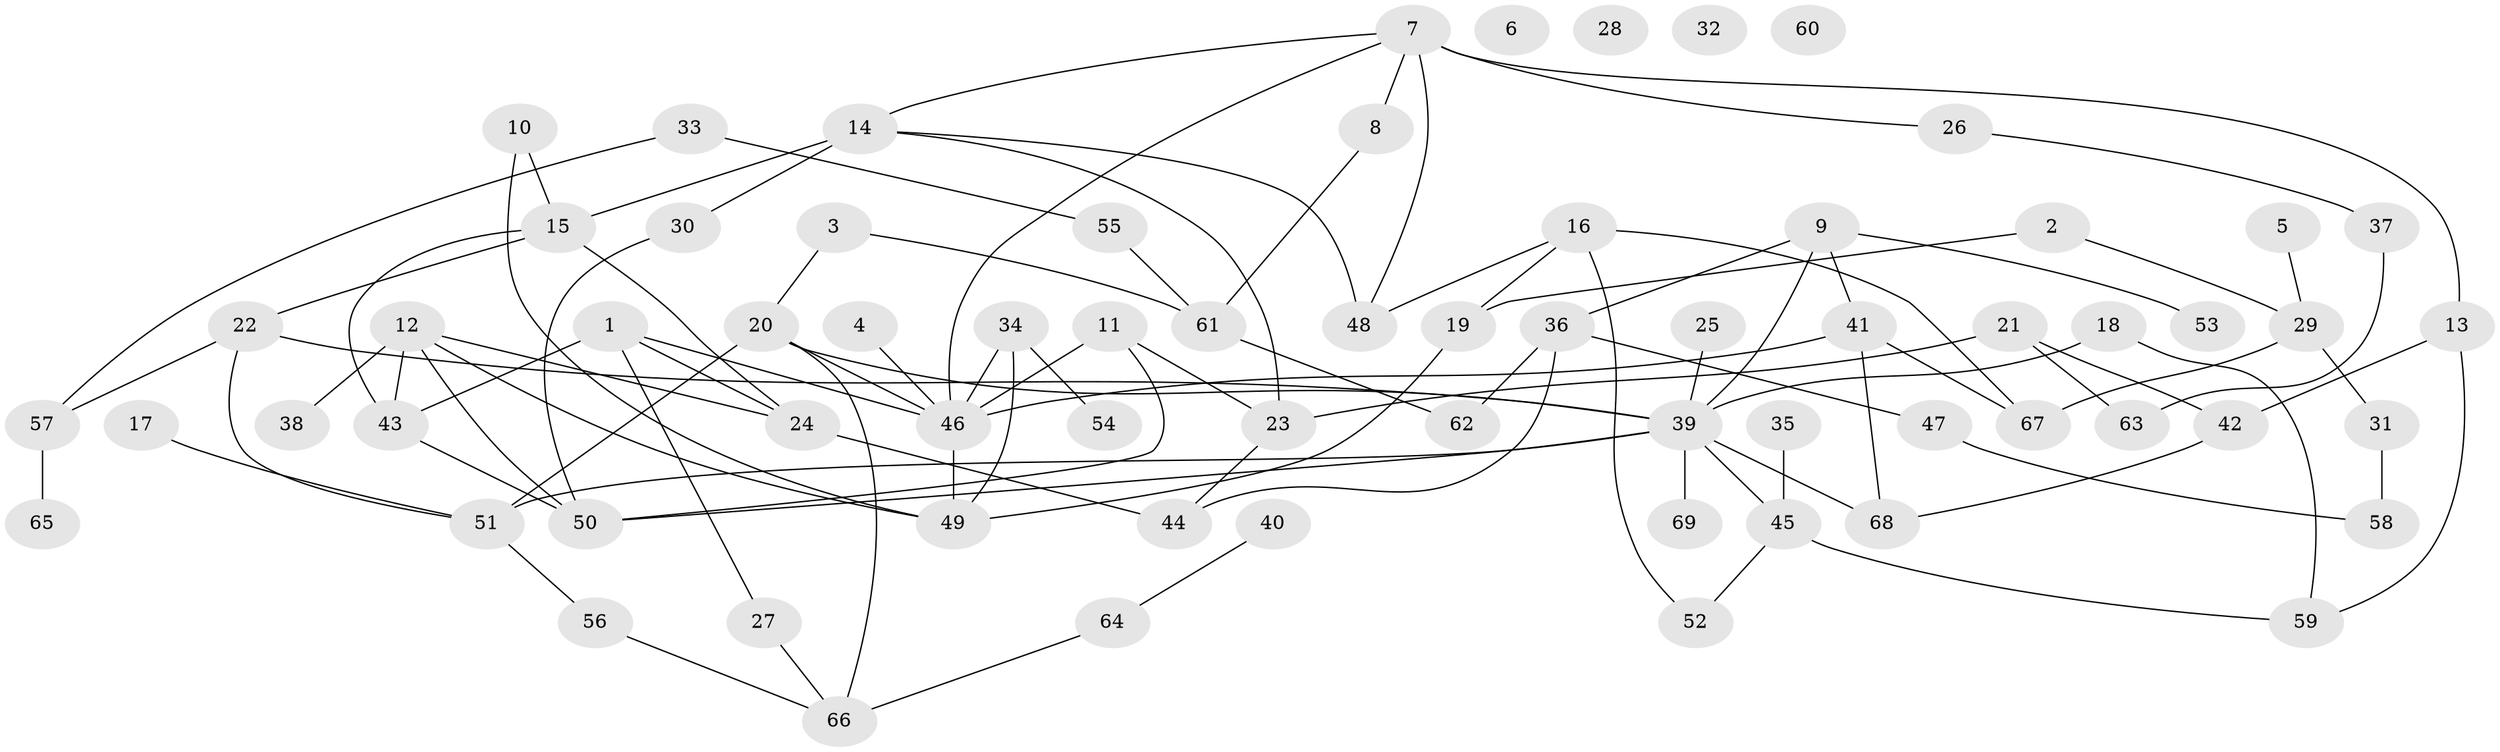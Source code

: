 // Generated by graph-tools (version 1.1) at 2025/00/03/09/25 03:00:49]
// undirected, 69 vertices, 98 edges
graph export_dot {
graph [start="1"]
  node [color=gray90,style=filled];
  1;
  2;
  3;
  4;
  5;
  6;
  7;
  8;
  9;
  10;
  11;
  12;
  13;
  14;
  15;
  16;
  17;
  18;
  19;
  20;
  21;
  22;
  23;
  24;
  25;
  26;
  27;
  28;
  29;
  30;
  31;
  32;
  33;
  34;
  35;
  36;
  37;
  38;
  39;
  40;
  41;
  42;
  43;
  44;
  45;
  46;
  47;
  48;
  49;
  50;
  51;
  52;
  53;
  54;
  55;
  56;
  57;
  58;
  59;
  60;
  61;
  62;
  63;
  64;
  65;
  66;
  67;
  68;
  69;
  1 -- 24;
  1 -- 27;
  1 -- 43;
  1 -- 46;
  2 -- 19;
  2 -- 29;
  3 -- 20;
  3 -- 61;
  4 -- 46;
  5 -- 29;
  7 -- 8;
  7 -- 13;
  7 -- 14;
  7 -- 26;
  7 -- 46;
  7 -- 48;
  8 -- 61;
  9 -- 36;
  9 -- 39;
  9 -- 41;
  9 -- 53;
  10 -- 15;
  10 -- 49;
  11 -- 23;
  11 -- 46;
  11 -- 50;
  12 -- 24;
  12 -- 38;
  12 -- 43;
  12 -- 49;
  12 -- 50;
  13 -- 42;
  13 -- 59;
  14 -- 15;
  14 -- 23;
  14 -- 30;
  14 -- 48;
  15 -- 22;
  15 -- 24;
  15 -- 43;
  16 -- 19;
  16 -- 48;
  16 -- 52;
  16 -- 67;
  17 -- 51;
  18 -- 39;
  18 -- 59;
  19 -- 49;
  20 -- 39;
  20 -- 46;
  20 -- 51;
  20 -- 66;
  21 -- 23;
  21 -- 42;
  21 -- 63;
  22 -- 39;
  22 -- 51;
  22 -- 57;
  23 -- 44;
  24 -- 44;
  25 -- 39;
  26 -- 37;
  27 -- 66;
  29 -- 31;
  29 -- 67;
  30 -- 50;
  31 -- 58;
  33 -- 55;
  33 -- 57;
  34 -- 46;
  34 -- 49;
  34 -- 54;
  35 -- 45;
  36 -- 44;
  36 -- 47;
  36 -- 62;
  37 -- 63;
  39 -- 45;
  39 -- 50;
  39 -- 51;
  39 -- 68;
  39 -- 69;
  40 -- 64;
  41 -- 46;
  41 -- 67;
  41 -- 68;
  42 -- 68;
  43 -- 50;
  45 -- 52;
  45 -- 59;
  46 -- 49;
  47 -- 58;
  51 -- 56;
  55 -- 61;
  56 -- 66;
  57 -- 65;
  61 -- 62;
  64 -- 66;
}
